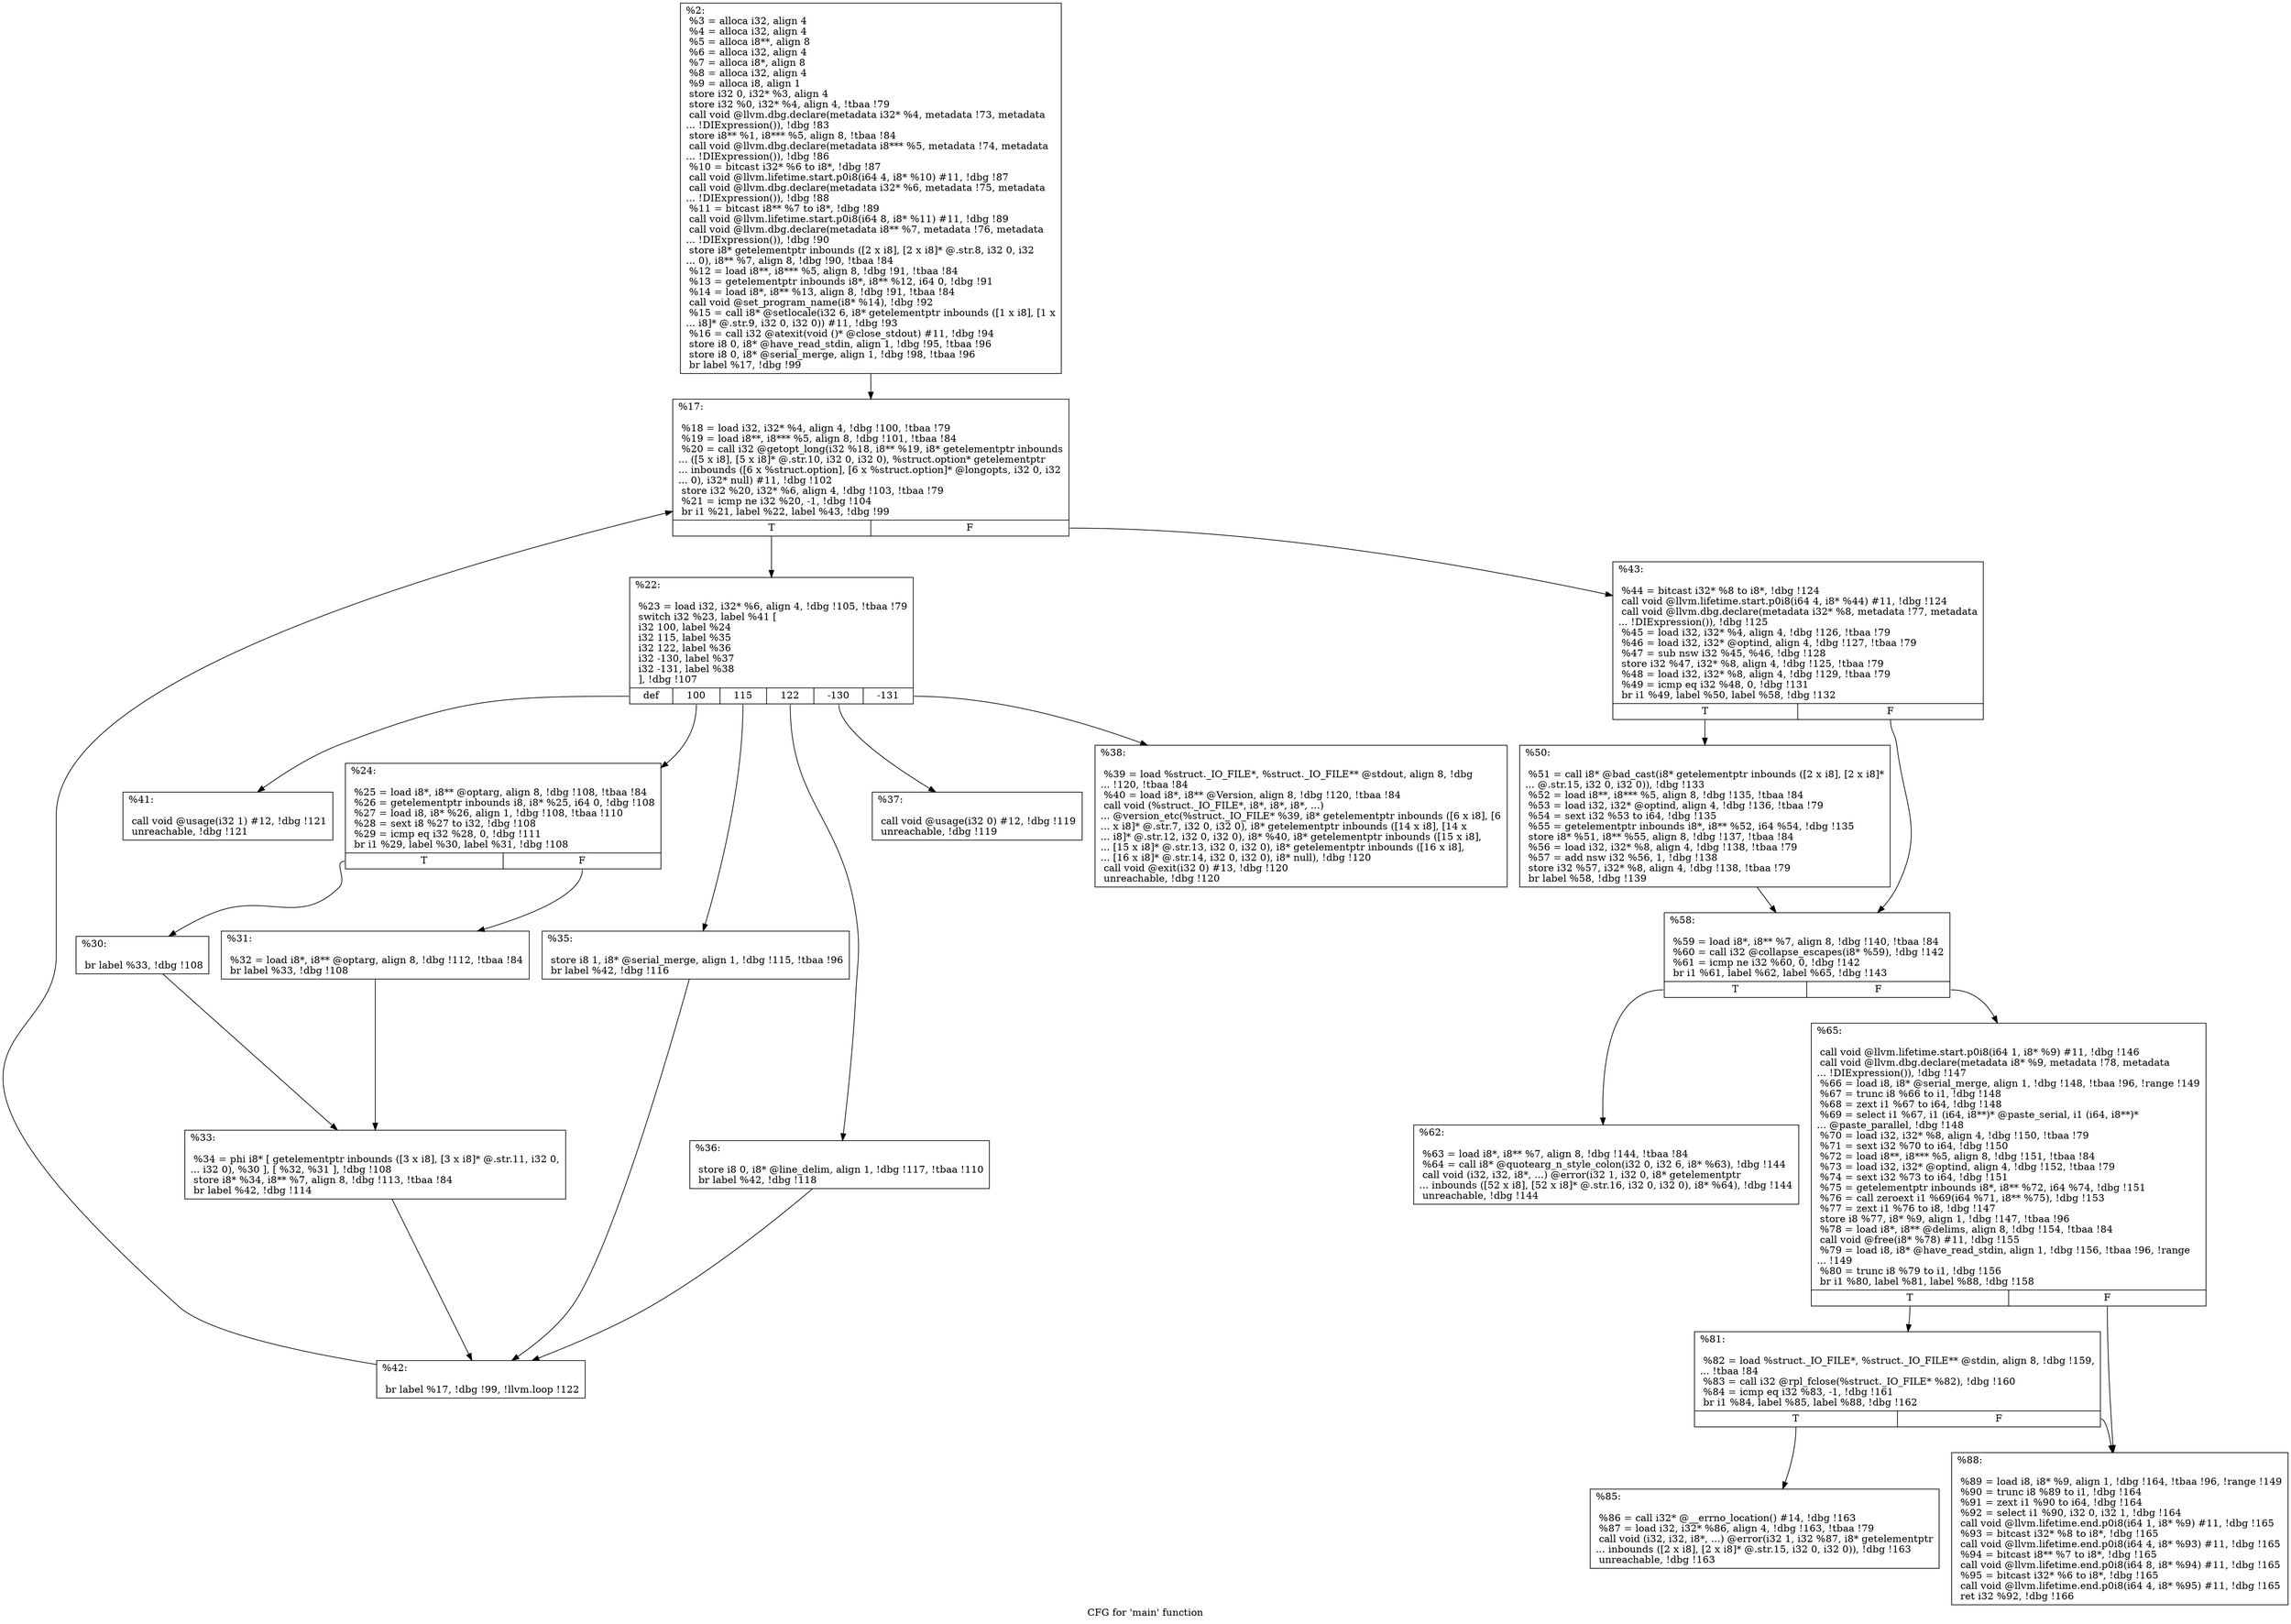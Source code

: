 digraph "CFG for 'main' function" {
	label="CFG for 'main' function";

	Node0x2278f90 [shape=record,label="{%2:\l  %3 = alloca i32, align 4\l  %4 = alloca i32, align 4\l  %5 = alloca i8**, align 8\l  %6 = alloca i32, align 4\l  %7 = alloca i8*, align 8\l  %8 = alloca i32, align 4\l  %9 = alloca i8, align 1\l  store i32 0, i32* %3, align 4\l  store i32 %0, i32* %4, align 4, !tbaa !79\l  call void @llvm.dbg.declare(metadata i32* %4, metadata !73, metadata\l... !DIExpression()), !dbg !83\l  store i8** %1, i8*** %5, align 8, !tbaa !84\l  call void @llvm.dbg.declare(metadata i8*** %5, metadata !74, metadata\l... !DIExpression()), !dbg !86\l  %10 = bitcast i32* %6 to i8*, !dbg !87\l  call void @llvm.lifetime.start.p0i8(i64 4, i8* %10) #11, !dbg !87\l  call void @llvm.dbg.declare(metadata i32* %6, metadata !75, metadata\l... !DIExpression()), !dbg !88\l  %11 = bitcast i8** %7 to i8*, !dbg !89\l  call void @llvm.lifetime.start.p0i8(i64 8, i8* %11) #11, !dbg !89\l  call void @llvm.dbg.declare(metadata i8** %7, metadata !76, metadata\l... !DIExpression()), !dbg !90\l  store i8* getelementptr inbounds ([2 x i8], [2 x i8]* @.str.8, i32 0, i32\l... 0), i8** %7, align 8, !dbg !90, !tbaa !84\l  %12 = load i8**, i8*** %5, align 8, !dbg !91, !tbaa !84\l  %13 = getelementptr inbounds i8*, i8** %12, i64 0, !dbg !91\l  %14 = load i8*, i8** %13, align 8, !dbg !91, !tbaa !84\l  call void @set_program_name(i8* %14), !dbg !92\l  %15 = call i8* @setlocale(i32 6, i8* getelementptr inbounds ([1 x i8], [1 x\l... i8]* @.str.9, i32 0, i32 0)) #11, !dbg !93\l  %16 = call i32 @atexit(void ()* @close_stdout) #11, !dbg !94\l  store i8 0, i8* @have_read_stdin, align 1, !dbg !95, !tbaa !96\l  store i8 0, i8* @serial_merge, align 1, !dbg !98, !tbaa !96\l  br label %17, !dbg !99\l}"];
	Node0x2278f90 -> Node0x2279090;
	Node0x2279090 [shape=record,label="{%17:\l\l  %18 = load i32, i32* %4, align 4, !dbg !100, !tbaa !79\l  %19 = load i8**, i8*** %5, align 8, !dbg !101, !tbaa !84\l  %20 = call i32 @getopt_long(i32 %18, i8** %19, i8* getelementptr inbounds\l... ([5 x i8], [5 x i8]* @.str.10, i32 0, i32 0), %struct.option* getelementptr\l... inbounds ([6 x %struct.option], [6 x %struct.option]* @longopts, i32 0, i32\l... 0), i32* null) #11, !dbg !102\l  store i32 %20, i32* %6, align 4, !dbg !103, !tbaa !79\l  %21 = icmp ne i32 %20, -1, !dbg !104\l  br i1 %21, label %22, label %43, !dbg !99\l|{<s0>T|<s1>F}}"];
	Node0x2279090:s0 -> Node0x22790e0;
	Node0x2279090:s1 -> Node0x2279450;
	Node0x22790e0 [shape=record,label="{%22:\l\l  %23 = load i32, i32* %6, align 4, !dbg !105, !tbaa !79\l  switch i32 %23, label %41 [\l    i32 100, label %24\l    i32 115, label %35\l    i32 122, label %36\l    i32 -130, label %37\l    i32 -131, label %38\l  ], !dbg !107\l|{<s0>def|<s1>100|<s2>115|<s3>122|<s4>-130|<s5>-131}}"];
	Node0x22790e0:s0 -> Node0x22793b0;
	Node0x22790e0:s1 -> Node0x2279130;
	Node0x22790e0:s2 -> Node0x2279270;
	Node0x22790e0:s3 -> Node0x22792c0;
	Node0x22790e0:s4 -> Node0x2279310;
	Node0x22790e0:s5 -> Node0x2279360;
	Node0x2279130 [shape=record,label="{%24:\l\l  %25 = load i8*, i8** @optarg, align 8, !dbg !108, !tbaa !84\l  %26 = getelementptr inbounds i8, i8* %25, i64 0, !dbg !108\l  %27 = load i8, i8* %26, align 1, !dbg !108, !tbaa !110\l  %28 = sext i8 %27 to i32, !dbg !108\l  %29 = icmp eq i32 %28, 0, !dbg !111\l  br i1 %29, label %30, label %31, !dbg !108\l|{<s0>T|<s1>F}}"];
	Node0x2279130:s0 -> Node0x2279180;
	Node0x2279130:s1 -> Node0x22791d0;
	Node0x2279180 [shape=record,label="{%30:\l\l  br label %33, !dbg !108\l}"];
	Node0x2279180 -> Node0x2279220;
	Node0x22791d0 [shape=record,label="{%31:\l\l  %32 = load i8*, i8** @optarg, align 8, !dbg !112, !tbaa !84\l  br label %33, !dbg !108\l}"];
	Node0x22791d0 -> Node0x2279220;
	Node0x2279220 [shape=record,label="{%33:\l\l  %34 = phi i8* [ getelementptr inbounds ([3 x i8], [3 x i8]* @.str.11, i32 0,\l... i32 0), %30 ], [ %32, %31 ], !dbg !108\l  store i8* %34, i8** %7, align 8, !dbg !113, !tbaa !84\l  br label %42, !dbg !114\l}"];
	Node0x2279220 -> Node0x2279400;
	Node0x2279270 [shape=record,label="{%35:\l\l  store i8 1, i8* @serial_merge, align 1, !dbg !115, !tbaa !96\l  br label %42, !dbg !116\l}"];
	Node0x2279270 -> Node0x2279400;
	Node0x22792c0 [shape=record,label="{%36:\l\l  store i8 0, i8* @line_delim, align 1, !dbg !117, !tbaa !110\l  br label %42, !dbg !118\l}"];
	Node0x22792c0 -> Node0x2279400;
	Node0x2279310 [shape=record,label="{%37:\l\l  call void @usage(i32 0) #12, !dbg !119\l  unreachable, !dbg !119\l}"];
	Node0x2279360 [shape=record,label="{%38:\l\l  %39 = load %struct._IO_FILE*, %struct._IO_FILE** @stdout, align 8, !dbg\l... !120, !tbaa !84\l  %40 = load i8*, i8** @Version, align 8, !dbg !120, !tbaa !84\l  call void (%struct._IO_FILE*, i8*, i8*, i8*, ...)\l... @version_etc(%struct._IO_FILE* %39, i8* getelementptr inbounds ([6 x i8], [6\l... x i8]* @.str.7, i32 0, i32 0), i8* getelementptr inbounds ([14 x i8], [14 x\l... i8]* @.str.12, i32 0, i32 0), i8* %40, i8* getelementptr inbounds ([15 x i8],\l... [15 x i8]* @.str.13, i32 0, i32 0), i8* getelementptr inbounds ([16 x i8],\l... [16 x i8]* @.str.14, i32 0, i32 0), i8* null), !dbg !120\l  call void @exit(i32 0) #13, !dbg !120\l  unreachable, !dbg !120\l}"];
	Node0x22793b0 [shape=record,label="{%41:\l\l  call void @usage(i32 1) #12, !dbg !121\l  unreachable, !dbg !121\l}"];
	Node0x2279400 [shape=record,label="{%42:\l\l  br label %17, !dbg !99, !llvm.loop !122\l}"];
	Node0x2279400 -> Node0x2279090;
	Node0x2279450 [shape=record,label="{%43:\l\l  %44 = bitcast i32* %8 to i8*, !dbg !124\l  call void @llvm.lifetime.start.p0i8(i64 4, i8* %44) #11, !dbg !124\l  call void @llvm.dbg.declare(metadata i32* %8, metadata !77, metadata\l... !DIExpression()), !dbg !125\l  %45 = load i32, i32* %4, align 4, !dbg !126, !tbaa !79\l  %46 = load i32, i32* @optind, align 4, !dbg !127, !tbaa !79\l  %47 = sub nsw i32 %45, %46, !dbg !128\l  store i32 %47, i32* %8, align 4, !dbg !125, !tbaa !79\l  %48 = load i32, i32* %8, align 4, !dbg !129, !tbaa !79\l  %49 = icmp eq i32 %48, 0, !dbg !131\l  br i1 %49, label %50, label %58, !dbg !132\l|{<s0>T|<s1>F}}"];
	Node0x2279450:s0 -> Node0x22794a0;
	Node0x2279450:s1 -> Node0x22794f0;
	Node0x22794a0 [shape=record,label="{%50:\l\l  %51 = call i8* @bad_cast(i8* getelementptr inbounds ([2 x i8], [2 x i8]*\l... @.str.15, i32 0, i32 0)), !dbg !133\l  %52 = load i8**, i8*** %5, align 8, !dbg !135, !tbaa !84\l  %53 = load i32, i32* @optind, align 4, !dbg !136, !tbaa !79\l  %54 = sext i32 %53 to i64, !dbg !135\l  %55 = getelementptr inbounds i8*, i8** %52, i64 %54, !dbg !135\l  store i8* %51, i8** %55, align 8, !dbg !137, !tbaa !84\l  %56 = load i32, i32* %8, align 4, !dbg !138, !tbaa !79\l  %57 = add nsw i32 %56, 1, !dbg !138\l  store i32 %57, i32* %8, align 4, !dbg !138, !tbaa !79\l  br label %58, !dbg !139\l}"];
	Node0x22794a0 -> Node0x22794f0;
	Node0x22794f0 [shape=record,label="{%58:\l\l  %59 = load i8*, i8** %7, align 8, !dbg !140, !tbaa !84\l  %60 = call i32 @collapse_escapes(i8* %59), !dbg !142\l  %61 = icmp ne i32 %60, 0, !dbg !142\l  br i1 %61, label %62, label %65, !dbg !143\l|{<s0>T|<s1>F}}"];
	Node0x22794f0:s0 -> Node0x2279540;
	Node0x22794f0:s1 -> Node0x2279590;
	Node0x2279540 [shape=record,label="{%62:\l\l  %63 = load i8*, i8** %7, align 8, !dbg !144, !tbaa !84\l  %64 = call i8* @quotearg_n_style_colon(i32 0, i32 6, i8* %63), !dbg !144\l  call void (i32, i32, i8*, ...) @error(i32 1, i32 0, i8* getelementptr\l... inbounds ([52 x i8], [52 x i8]* @.str.16, i32 0, i32 0), i8* %64), !dbg !144\l  unreachable, !dbg !144\l}"];
	Node0x2279590 [shape=record,label="{%65:\l\l  call void @llvm.lifetime.start.p0i8(i64 1, i8* %9) #11, !dbg !146\l  call void @llvm.dbg.declare(metadata i8* %9, metadata !78, metadata\l... !DIExpression()), !dbg !147\l  %66 = load i8, i8* @serial_merge, align 1, !dbg !148, !tbaa !96, !range !149\l  %67 = trunc i8 %66 to i1, !dbg !148\l  %68 = zext i1 %67 to i64, !dbg !148\l  %69 = select i1 %67, i1 (i64, i8**)* @paste_serial, i1 (i64, i8**)*\l... @paste_parallel, !dbg !148\l  %70 = load i32, i32* %8, align 4, !dbg !150, !tbaa !79\l  %71 = sext i32 %70 to i64, !dbg !150\l  %72 = load i8**, i8*** %5, align 8, !dbg !151, !tbaa !84\l  %73 = load i32, i32* @optind, align 4, !dbg !152, !tbaa !79\l  %74 = sext i32 %73 to i64, !dbg !151\l  %75 = getelementptr inbounds i8*, i8** %72, i64 %74, !dbg !151\l  %76 = call zeroext i1 %69(i64 %71, i8** %75), !dbg !153\l  %77 = zext i1 %76 to i8, !dbg !147\l  store i8 %77, i8* %9, align 1, !dbg !147, !tbaa !96\l  %78 = load i8*, i8** @delims, align 8, !dbg !154, !tbaa !84\l  call void @free(i8* %78) #11, !dbg !155\l  %79 = load i8, i8* @have_read_stdin, align 1, !dbg !156, !tbaa !96, !range\l... !149\l  %80 = trunc i8 %79 to i1, !dbg !156\l  br i1 %80, label %81, label %88, !dbg !158\l|{<s0>T|<s1>F}}"];
	Node0x2279590:s0 -> Node0x22795e0;
	Node0x2279590:s1 -> Node0x2279680;
	Node0x22795e0 [shape=record,label="{%81:\l\l  %82 = load %struct._IO_FILE*, %struct._IO_FILE** @stdin, align 8, !dbg !159,\l... !tbaa !84\l  %83 = call i32 @rpl_fclose(%struct._IO_FILE* %82), !dbg !160\l  %84 = icmp eq i32 %83, -1, !dbg !161\l  br i1 %84, label %85, label %88, !dbg !162\l|{<s0>T|<s1>F}}"];
	Node0x22795e0:s0 -> Node0x2279630;
	Node0x22795e0:s1 -> Node0x2279680;
	Node0x2279630 [shape=record,label="{%85:\l\l  %86 = call i32* @__errno_location() #14, !dbg !163\l  %87 = load i32, i32* %86, align 4, !dbg !163, !tbaa !79\l  call void (i32, i32, i8*, ...) @error(i32 1, i32 %87, i8* getelementptr\l... inbounds ([2 x i8], [2 x i8]* @.str.15, i32 0, i32 0)), !dbg !163\l  unreachable, !dbg !163\l}"];
	Node0x2279680 [shape=record,label="{%88:\l\l  %89 = load i8, i8* %9, align 1, !dbg !164, !tbaa !96, !range !149\l  %90 = trunc i8 %89 to i1, !dbg !164\l  %91 = zext i1 %90 to i64, !dbg !164\l  %92 = select i1 %90, i32 0, i32 1, !dbg !164\l  call void @llvm.lifetime.end.p0i8(i64 1, i8* %9) #11, !dbg !165\l  %93 = bitcast i32* %8 to i8*, !dbg !165\l  call void @llvm.lifetime.end.p0i8(i64 4, i8* %93) #11, !dbg !165\l  %94 = bitcast i8** %7 to i8*, !dbg !165\l  call void @llvm.lifetime.end.p0i8(i64 8, i8* %94) #11, !dbg !165\l  %95 = bitcast i32* %6 to i8*, !dbg !165\l  call void @llvm.lifetime.end.p0i8(i64 4, i8* %95) #11, !dbg !165\l  ret i32 %92, !dbg !166\l}"];
}
